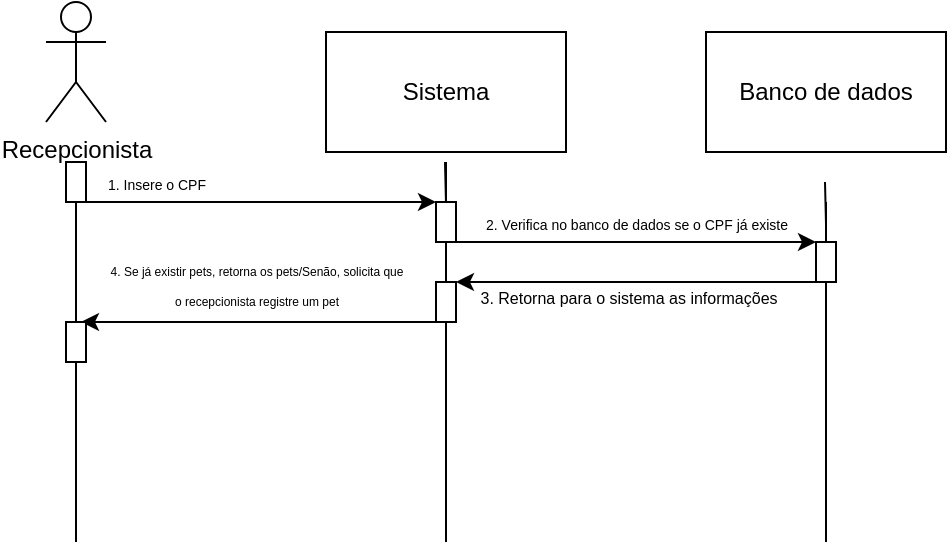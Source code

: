 <mxfile version="28.1.1">
  <diagram name="Page-1" id="jmJaWi9Q-FzawC8T6AqJ">
    <mxGraphModel dx="679" dy="361" grid="1" gridSize="10" guides="1" tooltips="1" connect="1" arrows="1" fold="1" page="1" pageScale="1" pageWidth="827" pageHeight="1169" math="0" shadow="0">
      <root>
        <mxCell id="0" />
        <mxCell id="1" parent="0" />
        <mxCell id="jB2cJd1yk1rW7MM4oLpZ-4" style="edgeStyle=orthogonalEdgeStyle;rounded=0;orthogonalLoop=1;jettySize=auto;html=1;endArrow=none;endFill=0;" edge="1" parent="1">
          <mxGeometry relative="1" as="geometry">
            <mxPoint x="145" y="420" as="targetPoint" />
            <mxPoint x="145" y="332" as="sourcePoint" />
          </mxGeometry>
        </mxCell>
        <mxCell id="jB2cJd1yk1rW7MM4oLpZ-1" value="Recepcionista" style="shape=umlActor;verticalLabelPosition=bottom;verticalAlign=top;html=1;outlineConnect=0;" vertex="1" parent="1">
          <mxGeometry x="130" y="150" width="30" height="60" as="geometry" />
        </mxCell>
        <mxCell id="jB2cJd1yk1rW7MM4oLpZ-5" value="Sistema" style="rounded=0;whiteSpace=wrap;html=1;" vertex="1" parent="1">
          <mxGeometry x="270" y="165" width="120" height="60" as="geometry" />
        </mxCell>
        <mxCell id="jB2cJd1yk1rW7MM4oLpZ-6" value="Banco de dados" style="rounded=0;whiteSpace=wrap;html=1;" vertex="1" parent="1">
          <mxGeometry x="460" y="165" width="120" height="60" as="geometry" />
        </mxCell>
        <mxCell id="jB2cJd1yk1rW7MM4oLpZ-7" style="edgeStyle=orthogonalEdgeStyle;rounded=0;orthogonalLoop=1;jettySize=auto;html=1;endArrow=none;endFill=0;" edge="1" parent="1">
          <mxGeometry relative="1" as="geometry">
            <mxPoint x="330" y="420" as="targetPoint" />
            <mxPoint x="330" y="350" as="sourcePoint" />
          </mxGeometry>
        </mxCell>
        <mxCell id="jB2cJd1yk1rW7MM4oLpZ-8" style="edgeStyle=orthogonalEdgeStyle;rounded=0;orthogonalLoop=1;jettySize=auto;html=1;endArrow=none;endFill=0;" edge="1" parent="1">
          <mxGeometry relative="1" as="geometry">
            <mxPoint x="520" y="420" as="targetPoint" />
            <mxPoint x="520" y="370" as="sourcePoint" />
          </mxGeometry>
        </mxCell>
        <mxCell id="jB2cJd1yk1rW7MM4oLpZ-10" value="&lt;font style=&quot;font-size: 7px;&quot;&gt;1. Insere o CPF&lt;/font&gt;" style="text;html=1;align=center;verticalAlign=middle;resizable=0;points=[];autosize=1;strokeColor=none;fillColor=none;" vertex="1" parent="1">
          <mxGeometry x="150" y="225" width="70" height="30" as="geometry" />
        </mxCell>
        <mxCell id="jB2cJd1yk1rW7MM4oLpZ-12" value="" style="edgeStyle=orthogonalEdgeStyle;rounded=0;orthogonalLoop=1;jettySize=auto;html=1;endArrow=none;endFill=0;" edge="1" parent="1" target="jB2cJd1yk1rW7MM4oLpZ-11">
          <mxGeometry relative="1" as="geometry">
            <mxPoint x="329.5" y="540" as="targetPoint" />
            <mxPoint x="329.5" y="230" as="sourcePoint" />
          </mxGeometry>
        </mxCell>
        <mxCell id="jB2cJd1yk1rW7MM4oLpZ-11" value="" style="rounded=0;whiteSpace=wrap;html=1;" vertex="1" parent="1">
          <mxGeometry x="325" y="250" width="10" height="20" as="geometry" />
        </mxCell>
        <mxCell id="jB2cJd1yk1rW7MM4oLpZ-20" value="" style="endArrow=classic;html=1;rounded=0;exitX=1;exitY=1;exitDx=0;exitDy=0;entryX=0;entryY=0;entryDx=0;entryDy=0;" edge="1" parent="1" source="jB2cJd1yk1rW7MM4oLpZ-9" target="jB2cJd1yk1rW7MM4oLpZ-11">
          <mxGeometry width="50" height="50" relative="1" as="geometry">
            <mxPoint x="250" y="350" as="sourcePoint" />
            <mxPoint x="300" y="300" as="targetPoint" />
          </mxGeometry>
        </mxCell>
        <mxCell id="jB2cJd1yk1rW7MM4oLpZ-22" value="&lt;font style=&quot;font-size: 7px;&quot;&gt;2. Verifica no banco de dados se o CPF já existe&lt;/font&gt;" style="text;html=1;align=center;verticalAlign=middle;resizable=0;points=[];autosize=1;strokeColor=none;fillColor=none;" vertex="1" parent="1">
          <mxGeometry x="335" y="245" width="180" height="30" as="geometry" />
        </mxCell>
        <mxCell id="jB2cJd1yk1rW7MM4oLpZ-23" value="" style="endArrow=classic;html=1;rounded=0;exitX=1;exitY=1;exitDx=0;exitDy=0;entryX=0;entryY=0;entryDx=0;entryDy=0;" edge="1" parent="1" source="jB2cJd1yk1rW7MM4oLpZ-11" target="jB2cJd1yk1rW7MM4oLpZ-21">
          <mxGeometry width="50" height="50" relative="1" as="geometry">
            <mxPoint x="410" y="350" as="sourcePoint" />
            <mxPoint x="460" y="300" as="targetPoint" />
          </mxGeometry>
        </mxCell>
        <mxCell id="jB2cJd1yk1rW7MM4oLpZ-25" value="" style="endArrow=classic;html=1;rounded=0;exitX=0;exitY=1;exitDx=0;exitDy=0;entryX=1;entryY=0;entryDx=0;entryDy=0;" edge="1" parent="1" source="jB2cJd1yk1rW7MM4oLpZ-21" target="jB2cJd1yk1rW7MM4oLpZ-26">
          <mxGeometry width="50" height="50" relative="1" as="geometry">
            <mxPoint x="440" y="340" as="sourcePoint" />
            <mxPoint x="350" y="310" as="targetPoint" />
          </mxGeometry>
        </mxCell>
        <mxCell id="jB2cJd1yk1rW7MM4oLpZ-28" value="" style="endArrow=classic;html=1;rounded=0;exitX=0;exitY=1;exitDx=0;exitDy=0;entryX=0.75;entryY=0;entryDx=0;entryDy=0;" edge="1" parent="1" source="jB2cJd1yk1rW7MM4oLpZ-26" target="jB2cJd1yk1rW7MM4oLpZ-43">
          <mxGeometry width="50" height="50" relative="1" as="geometry">
            <mxPoint x="147" y="330" as="sourcePoint" />
            <mxPoint x="150" y="312" as="targetPoint" />
          </mxGeometry>
        </mxCell>
        <mxCell id="jB2cJd1yk1rW7MM4oLpZ-30" value="" style="edgeStyle=orthogonalEdgeStyle;rounded=0;orthogonalLoop=1;jettySize=auto;html=1;endArrow=none;endFill=0;" edge="1" parent="1" source="jB2cJd1yk1rW7MM4oLpZ-43">
          <mxGeometry relative="1" as="geometry">
            <mxPoint x="145" y="360" as="targetPoint" />
            <mxPoint x="144.5" y="230" as="sourcePoint" />
          </mxGeometry>
        </mxCell>
        <mxCell id="jB2cJd1yk1rW7MM4oLpZ-31" value="&lt;font style=&quot;font-size: 8px;&quot;&gt;3. Retorna para o sistema as informações&lt;/font&gt;" style="text;html=1;align=center;verticalAlign=middle;resizable=0;points=[];autosize=1;strokeColor=none;fillColor=none;" vertex="1" parent="1">
          <mxGeometry x="341" y="282" width="160" height="30" as="geometry" />
        </mxCell>
        <mxCell id="jB2cJd1yk1rW7MM4oLpZ-33" value="" style="edgeStyle=orthogonalEdgeStyle;rounded=0;orthogonalLoop=1;jettySize=auto;html=1;endArrow=none;endFill=0;" edge="1" parent="1" source="jB2cJd1yk1rW7MM4oLpZ-26">
          <mxGeometry relative="1" as="geometry">
            <mxPoint x="330" y="370" as="targetPoint" />
            <mxPoint x="329" y="270" as="sourcePoint" />
            <Array as="points">
              <mxPoint x="330" y="330" />
            </Array>
          </mxGeometry>
        </mxCell>
        <mxCell id="jB2cJd1yk1rW7MM4oLpZ-34" value="" style="edgeStyle=orthogonalEdgeStyle;rounded=0;orthogonalLoop=1;jettySize=auto;html=1;endArrow=none;endFill=0;" edge="1" parent="1" source="jB2cJd1yk1rW7MM4oLpZ-11" target="jB2cJd1yk1rW7MM4oLpZ-26">
          <mxGeometry relative="1" as="geometry">
            <mxPoint x="330" y="330" as="targetPoint" />
            <mxPoint x="330" y="270" as="sourcePoint" />
            <Array as="points" />
          </mxGeometry>
        </mxCell>
        <mxCell id="jB2cJd1yk1rW7MM4oLpZ-26" value="" style="rounded=0;whiteSpace=wrap;html=1;" vertex="1" parent="1">
          <mxGeometry x="325" y="290" width="10" height="20" as="geometry" />
        </mxCell>
        <mxCell id="jB2cJd1yk1rW7MM4oLpZ-36" value="&lt;div&gt;&lt;font style=&quot;font-size: 6px;&quot;&gt;4. Se já existir pets, retorna os pets/Senão, solicita que&lt;/font&gt;&lt;/div&gt;&lt;div&gt;&lt;font style=&quot;font-size: 6px;&quot;&gt;o recepcionista registre um pet&lt;/font&gt;&lt;/div&gt;" style="text;html=1;align=center;verticalAlign=middle;resizable=0;points=[];autosize=1;strokeColor=none;fillColor=none;" vertex="1" parent="1">
          <mxGeometry x="150" y="270" width="170" height="40" as="geometry" />
        </mxCell>
        <mxCell id="jB2cJd1yk1rW7MM4oLpZ-38" value="" style="edgeStyle=orthogonalEdgeStyle;rounded=0;orthogonalLoop=1;jettySize=auto;html=1;endArrow=none;endFill=0;" edge="1" parent="1" source="jB2cJd1yk1rW7MM4oLpZ-21">
          <mxGeometry relative="1" as="geometry">
            <mxPoint x="520" y="370" as="targetPoint" />
            <mxPoint x="519.5" y="240" as="sourcePoint" />
          </mxGeometry>
        </mxCell>
        <mxCell id="jB2cJd1yk1rW7MM4oLpZ-40" value="" style="edgeStyle=orthogonalEdgeStyle;rounded=0;orthogonalLoop=1;jettySize=auto;html=1;endArrow=none;endFill=0;" edge="1" parent="1" target="jB2cJd1yk1rW7MM4oLpZ-21">
          <mxGeometry relative="1" as="geometry">
            <mxPoint x="520" y="350" as="targetPoint" />
            <mxPoint x="519.5" y="240" as="sourcePoint" />
          </mxGeometry>
        </mxCell>
        <mxCell id="jB2cJd1yk1rW7MM4oLpZ-21" value="" style="rounded=0;whiteSpace=wrap;html=1;" vertex="1" parent="1">
          <mxGeometry x="515" y="270" width="10" height="20" as="geometry" />
        </mxCell>
        <mxCell id="jB2cJd1yk1rW7MM4oLpZ-9" value="" style="rounded=0;whiteSpace=wrap;html=1;" vertex="1" parent="1">
          <mxGeometry x="140" y="230" width="10" height="20" as="geometry" />
        </mxCell>
        <mxCell id="jB2cJd1yk1rW7MM4oLpZ-44" value="" style="edgeStyle=orthogonalEdgeStyle;rounded=0;orthogonalLoop=1;jettySize=auto;html=1;endArrow=none;endFill=0;" edge="1" parent="1" source="jB2cJd1yk1rW7MM4oLpZ-9" target="jB2cJd1yk1rW7MM4oLpZ-43">
          <mxGeometry relative="1" as="geometry">
            <mxPoint x="145" y="360" as="targetPoint" />
            <mxPoint x="145" y="250" as="sourcePoint" />
          </mxGeometry>
        </mxCell>
        <mxCell id="jB2cJd1yk1rW7MM4oLpZ-43" value="" style="rounded=0;whiteSpace=wrap;html=1;" vertex="1" parent="1">
          <mxGeometry x="140" y="310" width="10" height="20" as="geometry" />
        </mxCell>
      </root>
    </mxGraphModel>
  </diagram>
</mxfile>
